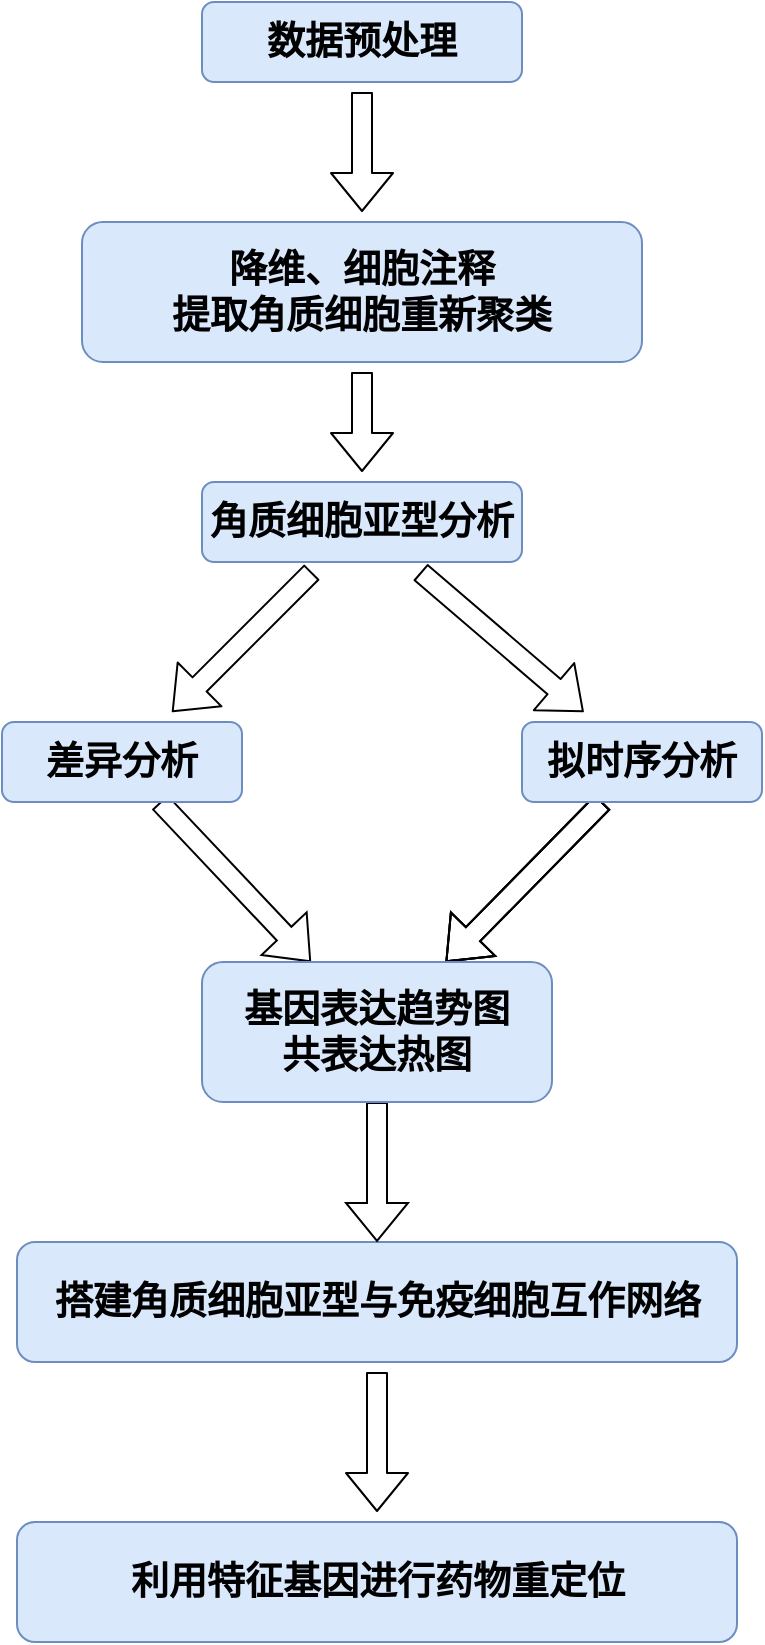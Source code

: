 <mxfile version="20.5.3" type="github">
  <diagram id="OCgsaDfr58Ob6co63XAB" name="第 1 页">
    <mxGraphModel dx="1422" dy="754" grid="1" gridSize="10" guides="1" tooltips="1" connect="1" arrows="1" fold="1" page="1" pageScale="1" pageWidth="827" pageHeight="1169" math="0" shadow="0">
      <root>
        <mxCell id="0" />
        <mxCell id="1" parent="0" />
        <mxCell id="U4EY4mMdTLBNbBclIab2-33" value="" style="edgeStyle=orthogonalEdgeStyle;shape=flexArrow;rounded=1;orthogonalLoop=1;jettySize=auto;html=1;strokeColor=default;strokeWidth=1;fontFamily=Helvetica;fontSize=19;sourcePerimeterSpacing=5;targetPerimeterSpacing=5;fillColor=none;elbow=vertical;" parent="1" source="U4EY4mMdTLBNbBclIab2-1" target="U4EY4mMdTLBNbBclIab2-32" edge="1">
          <mxGeometry relative="1" as="geometry" />
        </mxCell>
        <mxCell id="U4EY4mMdTLBNbBclIab2-1" value="&lt;b&gt;&lt;font style=&quot;font-size: 19px;&quot;&gt;数据预处理&lt;/font&gt;&lt;/b&gt;" style="rounded=1;whiteSpace=wrap;html=1;strokeColor=#6c8ebf;fillColor=#dae8fc;" parent="1" vertex="1">
          <mxGeometry x="350" y="30" width="160" height="40" as="geometry" />
        </mxCell>
        <mxCell id="U4EY4mMdTLBNbBclIab2-21" value="" style="shape=flexArrow;rounded=1;orthogonalLoop=1;jettySize=auto;html=1;strokeColor=default;strokeWidth=1;fontFamily=Helvetica;fontSize=19;sourcePerimeterSpacing=5;targetPerimeterSpacing=5;fillColor=none;elbow=vertical;" parent="1" source="U4EY4mMdTLBNbBclIab2-2" target="U4EY4mMdTLBNbBclIab2-20" edge="1">
          <mxGeometry relative="1" as="geometry" />
        </mxCell>
        <mxCell id="U4EY4mMdTLBNbBclIab2-25" value="" style="shape=flexArrow;rounded=1;orthogonalLoop=1;jettySize=auto;html=1;strokeColor=default;strokeWidth=1;fontFamily=Helvetica;fontSize=19;sourcePerimeterSpacing=5;targetPerimeterSpacing=5;fillColor=none;" parent="1" source="U4EY4mMdTLBNbBclIab2-2" target="U4EY4mMdTLBNbBclIab2-22" edge="1">
          <mxGeometry relative="1" as="geometry" />
        </mxCell>
        <mxCell id="U4EY4mMdTLBNbBclIab2-2" value="&lt;b style=&quot;&quot;&gt;&lt;font style=&quot;font-size: 19px;&quot;&gt;角质细胞亚型分析&lt;/font&gt;&lt;br&gt;&lt;/b&gt;" style="rounded=1;whiteSpace=wrap;html=1;strokeColor=#6c8ebf;fillColor=#dae8fc;" parent="1" vertex="1">
          <mxGeometry x="350" y="270" width="160" height="40" as="geometry" />
        </mxCell>
        <mxCell id="U4EY4mMdTLBNbBclIab2-17" value="" style="edgeStyle=none;shape=flexArrow;rounded=1;orthogonalLoop=1;jettySize=auto;html=1;strokeColor=default;strokeWidth=1;fontFamily=Helvetica;fontSize=19;sourcePerimeterSpacing=5;targetPerimeterSpacing=5;fillColor=none;" parent="1" source="U4EY4mMdTLBNbBclIab2-13" target="U4EY4mMdTLBNbBclIab2-16" edge="1">
          <mxGeometry relative="1" as="geometry" />
        </mxCell>
        <mxCell id="U4EY4mMdTLBNbBclIab2-13" value="&lt;font style=&quot;font-size: 19px;&quot;&gt;&lt;b&gt;搭建角质细胞亚型与免疫细胞互作网络&lt;/b&gt;&lt;/font&gt;" style="whiteSpace=wrap;html=1;fillColor=#dae8fc;strokeColor=#6c8ebf;rounded=1;" parent="1" vertex="1">
          <mxGeometry x="257.5" y="650" width="360" height="60" as="geometry" />
        </mxCell>
        <mxCell id="U4EY4mMdTLBNbBclIab2-16" value="利用特征基因进行药物重定位" style="whiteSpace=wrap;html=1;fillColor=#dae8fc;strokeColor=#6c8ebf;rounded=1;fontStyle=1;fontSize=19;" parent="1" vertex="1">
          <mxGeometry x="257.5" y="790" width="360" height="60" as="geometry" />
        </mxCell>
        <mxCell id="k8sYvSLbESSTHXCQKieb-3" value="" style="rounded=0;orthogonalLoop=1;jettySize=auto;html=1;fontFamily=Helvetica;fontSize=19;shape=flexArrow;" edge="1" parent="1" source="U4EY4mMdTLBNbBclIab2-20" target="k8sYvSLbESSTHXCQKieb-1">
          <mxGeometry relative="1" as="geometry" />
        </mxCell>
        <mxCell id="U4EY4mMdTLBNbBclIab2-20" value="&lt;b&gt;&lt;font style=&quot;font-size: 19px;&quot;&gt;差异分析&lt;/font&gt;&lt;/b&gt;" style="whiteSpace=wrap;html=1;fillColor=#dae8fc;strokeColor=#6c8ebf;rounded=1;" parent="1" vertex="1">
          <mxGeometry x="250" y="390" width="120" height="40" as="geometry" />
        </mxCell>
        <mxCell id="k8sYvSLbESSTHXCQKieb-5" value="" style="edgeStyle=none;shape=flexArrow;rounded=0;orthogonalLoop=1;jettySize=auto;html=1;fontFamily=Helvetica;fontSize=19;" edge="1" parent="1" source="U4EY4mMdTLBNbBclIab2-22" target="k8sYvSLbESSTHXCQKieb-1">
          <mxGeometry relative="1" as="geometry" />
        </mxCell>
        <mxCell id="k8sYvSLbESSTHXCQKieb-6" value="" style="edgeStyle=none;shape=flexArrow;rounded=0;orthogonalLoop=1;jettySize=auto;html=1;fontFamily=Helvetica;fontSize=19;" edge="1" parent="1" source="U4EY4mMdTLBNbBclIab2-22" target="k8sYvSLbESSTHXCQKieb-1">
          <mxGeometry relative="1" as="geometry" />
        </mxCell>
        <mxCell id="k8sYvSLbESSTHXCQKieb-7" value="" style="edgeStyle=none;shape=flexArrow;rounded=0;orthogonalLoop=1;jettySize=auto;html=1;fontFamily=Helvetica;fontSize=19;" edge="1" parent="1" source="U4EY4mMdTLBNbBclIab2-22" target="k8sYvSLbESSTHXCQKieb-1">
          <mxGeometry relative="1" as="geometry" />
        </mxCell>
        <mxCell id="U4EY4mMdTLBNbBclIab2-22" value="&lt;b&gt;&lt;font style=&quot;font-size: 19px;&quot;&gt;拟时序分析&lt;/font&gt;&lt;/b&gt;" style="whiteSpace=wrap;html=1;fillColor=#dae8fc;strokeColor=#6c8ebf;rounded=1;" parent="1" vertex="1">
          <mxGeometry x="510" y="390" width="120" height="40" as="geometry" />
        </mxCell>
        <mxCell id="U4EY4mMdTLBNbBclIab2-34" value="" style="shape=flexArrow;rounded=1;orthogonalLoop=1;jettySize=auto;html=1;strokeColor=default;strokeWidth=1;fontFamily=Helvetica;fontSize=19;sourcePerimeterSpacing=5;targetPerimeterSpacing=5;fillColor=none;elbow=vertical;" parent="1" source="U4EY4mMdTLBNbBclIab2-32" target="U4EY4mMdTLBNbBclIab2-2" edge="1">
          <mxGeometry relative="1" as="geometry" />
        </mxCell>
        <mxCell id="U4EY4mMdTLBNbBclIab2-32" value="&lt;span style=&quot;font-size: 19px;&quot;&gt;&lt;b&gt;降维、细胞注释&lt;br&gt;提取角质细胞重新聚类&lt;br&gt;&lt;/b&gt;&lt;/span&gt;" style="rounded=1;whiteSpace=wrap;html=1;strokeColor=#6c8ebf;fillColor=#dae8fc;" parent="1" vertex="1">
          <mxGeometry x="290" y="140" width="280" height="70" as="geometry" />
        </mxCell>
        <mxCell id="k8sYvSLbESSTHXCQKieb-8" value="" style="edgeStyle=none;shape=flexArrow;rounded=0;orthogonalLoop=1;jettySize=auto;html=1;fontFamily=Helvetica;fontSize=19;" edge="1" parent="1" source="k8sYvSLbESSTHXCQKieb-1" target="U4EY4mMdTLBNbBclIab2-13">
          <mxGeometry relative="1" as="geometry" />
        </mxCell>
        <mxCell id="k8sYvSLbESSTHXCQKieb-1" value="&lt;font style=&quot;font-size: 19px;&quot;&gt;&lt;b&gt;基因表达趋势图&lt;br&gt;共表达热图&lt;br&gt;&lt;/b&gt;&lt;/font&gt;" style="whiteSpace=wrap;html=1;fillColor=#dae8fc;strokeColor=#6c8ebf;rounded=1;" vertex="1" parent="1">
          <mxGeometry x="350" y="510" width="175" height="70" as="geometry" />
        </mxCell>
      </root>
    </mxGraphModel>
  </diagram>
</mxfile>
